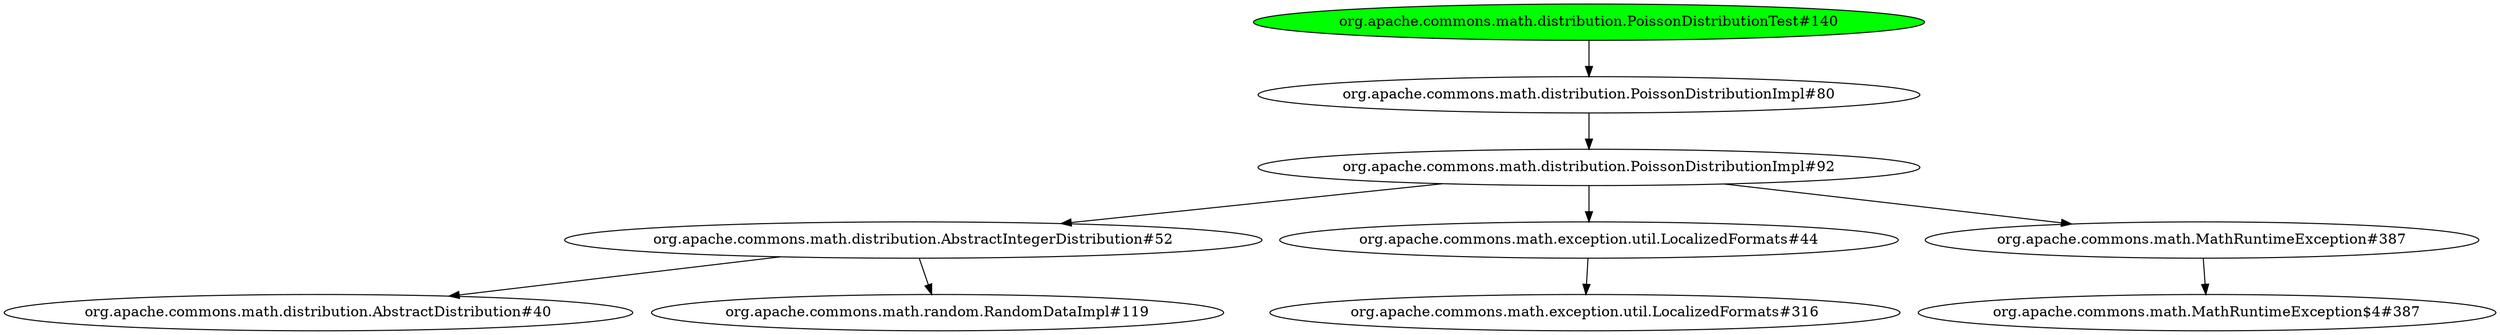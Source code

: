 digraph "cg/org.apache.commons.math.distribution.PoissonDistributionTest#140"
{
	"org.apache.commons.math.distribution.PoissonDistributionTest#140" [style=filled,fillcolor=green];
	"org.apache.commons.math.distribution.PoissonDistributionTest#140" -> "org.apache.commons.math.distribution.PoissonDistributionImpl#80";
	"org.apache.commons.math.distribution.PoissonDistributionImpl#80" -> "org.apache.commons.math.distribution.PoissonDistributionImpl#92";
	"org.apache.commons.math.distribution.PoissonDistributionImpl#92" -> "org.apache.commons.math.distribution.AbstractIntegerDistribution#52";
	"org.apache.commons.math.distribution.AbstractIntegerDistribution#52" -> "org.apache.commons.math.distribution.AbstractDistribution#40";
	"org.apache.commons.math.distribution.AbstractIntegerDistribution#52" -> "org.apache.commons.math.random.RandomDataImpl#119";
	"org.apache.commons.math.distribution.PoissonDistributionImpl#92" -> "org.apache.commons.math.exception.util.LocalizedFormats#44";
	"org.apache.commons.math.exception.util.LocalizedFormats#44" -> "org.apache.commons.math.exception.util.LocalizedFormats#316";
	"org.apache.commons.math.distribution.PoissonDistributionImpl#92" -> "org.apache.commons.math.MathRuntimeException#387";
	"org.apache.commons.math.MathRuntimeException#387" -> "org.apache.commons.math.MathRuntimeException$4#387";
}
